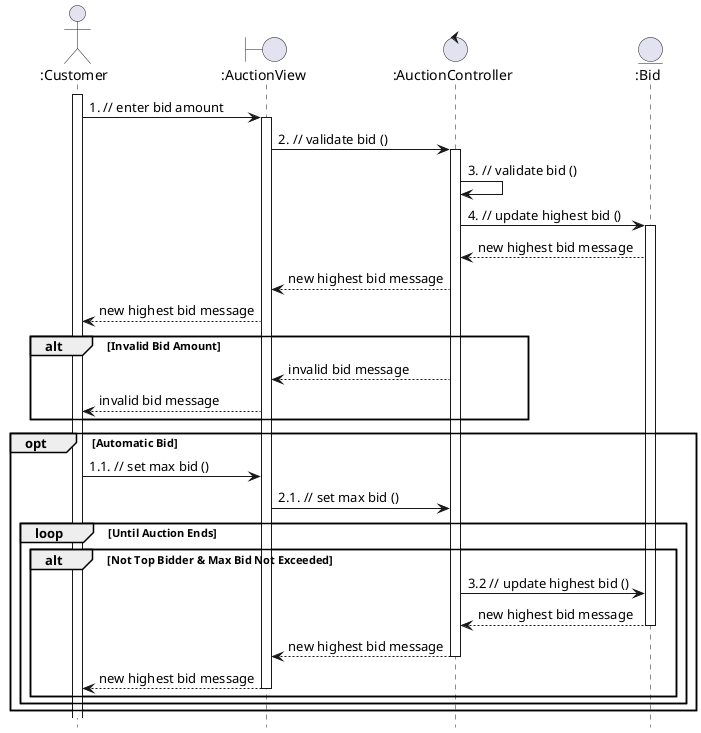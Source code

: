 @startuml UC_18
hide footbox


actor ":Customer" as Customer
boundary ":AuctionView" as AuctionView
control ":AuctionController" as AuctionController
entity ":Bid" as Bid
Customer ++
  Customer -> AuctionView : 1. // enter bid amount
  activate AuctionView
    AuctionView -> AuctionController : 2. // validate bid ()
    activate AuctionController
      AuctionController -> AuctionController : 3. // validate bid ()
      AuctionController -> Bid : 4. // update highest bid ()
      activate Bid
        Bid --> AuctionController : new highest bid message

      AuctionController --> AuctionView : new highest bid message
    AuctionView --> Customer : new highest bid message

alt Invalid Bid Amount
  AuctionController --> AuctionView : invalid bid message
    AuctionView --> Customer : invalid bid message
end

opt Automatic Bid
    Customer -> AuctionView : 1.1. // set max bid ()
      AuctionView -> AuctionController : 2.1. // set max bid ()
    loop Until Auction Ends
      alt Not Top Bidder & Max Bid Not Exceeded
        AuctionController -> Bid : 3.2 // update highest bid ()
          Bid --> AuctionController : new highest bid message
        deactivate Bid
          AuctionController --> AuctionView : new highest bid message
        deactivate AuctionController
          AuctionView --> Customer : new highest bid message
        deactivate AuctionView
      end
    end
end

@enduml